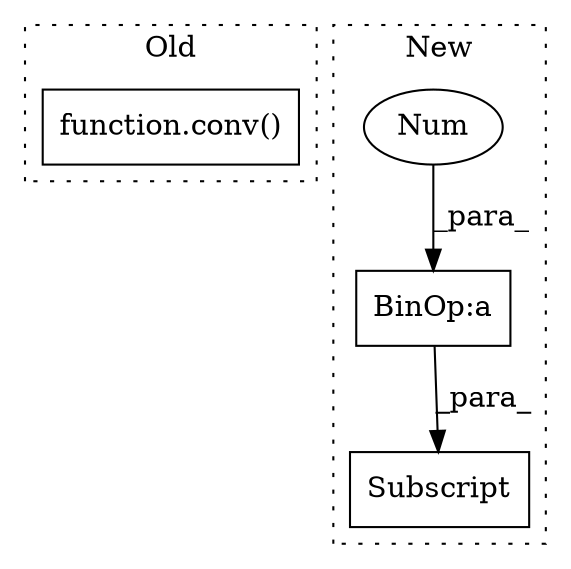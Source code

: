 digraph G {
subgraph cluster0 {
1 [label="function.conv()" a="75" s="6604,6612" l="5,1" shape="box"];
label = "Old";
style="dotted";
}
subgraph cluster1 {
2 [label="Subscript" a="63" s="5886,0" l="4,0" shape="box"];
3 [label="BinOp:a" a="82" s="5831" l="3" shape="box"];
4 [label="Num" a="76" s="5834" l="1" shape="ellipse"];
label = "New";
style="dotted";
}
3 -> 2 [label="_para_"];
4 -> 3 [label="_para_"];
}